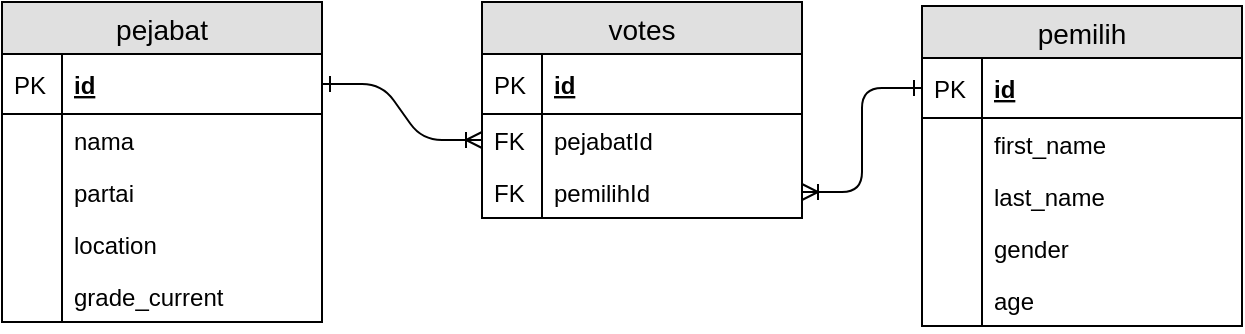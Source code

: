 <mxfile version="11.1.4" type="device"><diagram id="Viyuzp_2nMQtOu6pwjz5" name="Page-1"><mxGraphModel dx="801" dy="415" grid="1" gridSize="10" guides="1" tooltips="1" connect="1" arrows="1" fold="1" page="1" pageScale="1" pageWidth="850" pageHeight="1100" math="0" shadow="0"><root><mxCell id="0"/><mxCell id="1" parent="0"/><mxCell id="XQgX-ILe7CjEdCQZ-BTy-1" value="pejabat" style="swimlane;fontStyle=0;childLayout=stackLayout;horizontal=1;startSize=26;fillColor=#e0e0e0;horizontalStack=0;resizeParent=1;resizeParentMax=0;resizeLast=0;collapsible=1;marginBottom=0;swimlaneFillColor=#ffffff;align=center;fontSize=14;" vertex="1" parent="1"><mxGeometry x="120" y="88" width="160" height="160" as="geometry"/></mxCell><mxCell id="XQgX-ILe7CjEdCQZ-BTy-2" value="id" style="shape=partialRectangle;top=0;left=0;right=0;bottom=1;align=left;verticalAlign=middle;fillColor=none;spacingLeft=34;spacingRight=4;overflow=hidden;rotatable=0;points=[[0,0.5],[1,0.5]];portConstraint=eastwest;dropTarget=0;fontStyle=5;fontSize=12;" vertex="1" parent="XQgX-ILe7CjEdCQZ-BTy-1"><mxGeometry y="26" width="160" height="30" as="geometry"/></mxCell><mxCell id="XQgX-ILe7CjEdCQZ-BTy-3" value="PK" style="shape=partialRectangle;top=0;left=0;bottom=0;fillColor=none;align=left;verticalAlign=middle;spacingLeft=4;spacingRight=4;overflow=hidden;rotatable=0;points=[];portConstraint=eastwest;part=1;fontSize=12;" vertex="1" connectable="0" parent="XQgX-ILe7CjEdCQZ-BTy-2"><mxGeometry width="30" height="30" as="geometry"/></mxCell><mxCell id="XQgX-ILe7CjEdCQZ-BTy-4" value="nama" style="shape=partialRectangle;top=0;left=0;right=0;bottom=0;align=left;verticalAlign=top;fillColor=none;spacingLeft=34;spacingRight=4;overflow=hidden;rotatable=0;points=[[0,0.5],[1,0.5]];portConstraint=eastwest;dropTarget=0;fontSize=12;" vertex="1" parent="XQgX-ILe7CjEdCQZ-BTy-1"><mxGeometry y="56" width="160" height="26" as="geometry"/></mxCell><mxCell id="XQgX-ILe7CjEdCQZ-BTy-5" value="" style="shape=partialRectangle;top=0;left=0;bottom=0;fillColor=none;align=left;verticalAlign=top;spacingLeft=4;spacingRight=4;overflow=hidden;rotatable=0;points=[];portConstraint=eastwest;part=1;fontSize=12;" vertex="1" connectable="0" parent="XQgX-ILe7CjEdCQZ-BTy-4"><mxGeometry width="30" height="26" as="geometry"/></mxCell><mxCell id="XQgX-ILe7CjEdCQZ-BTy-6" value="partai" style="shape=partialRectangle;top=0;left=0;right=0;bottom=0;align=left;verticalAlign=top;fillColor=none;spacingLeft=34;spacingRight=4;overflow=hidden;rotatable=0;points=[[0,0.5],[1,0.5]];portConstraint=eastwest;dropTarget=0;fontSize=12;" vertex="1" parent="XQgX-ILe7CjEdCQZ-BTy-1"><mxGeometry y="82" width="160" height="26" as="geometry"/></mxCell><mxCell id="XQgX-ILe7CjEdCQZ-BTy-7" value="" style="shape=partialRectangle;top=0;left=0;bottom=0;fillColor=none;align=left;verticalAlign=top;spacingLeft=4;spacingRight=4;overflow=hidden;rotatable=0;points=[];portConstraint=eastwest;part=1;fontSize=12;" vertex="1" connectable="0" parent="XQgX-ILe7CjEdCQZ-BTy-6"><mxGeometry width="30" height="26" as="geometry"/></mxCell><mxCell id="XQgX-ILe7CjEdCQZ-BTy-8" value="location" style="shape=partialRectangle;top=0;left=0;right=0;bottom=0;align=left;verticalAlign=top;fillColor=none;spacingLeft=34;spacingRight=4;overflow=hidden;rotatable=0;points=[[0,0.5],[1,0.5]];portConstraint=eastwest;dropTarget=0;fontSize=12;" vertex="1" parent="XQgX-ILe7CjEdCQZ-BTy-1"><mxGeometry y="108" width="160" height="26" as="geometry"/></mxCell><mxCell id="XQgX-ILe7CjEdCQZ-BTy-9" value="" style="shape=partialRectangle;top=0;left=0;bottom=0;fillColor=none;align=left;verticalAlign=top;spacingLeft=4;spacingRight=4;overflow=hidden;rotatable=0;points=[];portConstraint=eastwest;part=1;fontSize=12;" vertex="1" connectable="0" parent="XQgX-ILe7CjEdCQZ-BTy-8"><mxGeometry width="30" height="26" as="geometry"/></mxCell><mxCell id="XQgX-ILe7CjEdCQZ-BTy-12" value="grade_current" style="shape=partialRectangle;top=0;left=0;right=0;bottom=0;align=left;verticalAlign=top;fillColor=none;spacingLeft=34;spacingRight=4;overflow=hidden;rotatable=0;points=[[0,0.5],[1,0.5]];portConstraint=eastwest;dropTarget=0;fontSize=12;" vertex="1" parent="XQgX-ILe7CjEdCQZ-BTy-1"><mxGeometry y="134" width="160" height="26" as="geometry"/></mxCell><mxCell id="XQgX-ILe7CjEdCQZ-BTy-13" value="" style="shape=partialRectangle;top=0;left=0;bottom=0;fillColor=none;align=left;verticalAlign=top;spacingLeft=4;spacingRight=4;overflow=hidden;rotatable=0;points=[];portConstraint=eastwest;part=1;fontSize=12;" vertex="1" connectable="0" parent="XQgX-ILe7CjEdCQZ-BTy-12"><mxGeometry width="30" height="26" as="geometry"/></mxCell><mxCell id="XQgX-ILe7CjEdCQZ-BTy-14" value="votes" style="swimlane;fontStyle=0;childLayout=stackLayout;horizontal=1;startSize=26;fillColor=#e0e0e0;horizontalStack=0;resizeParent=1;resizeParentMax=0;resizeLast=0;collapsible=1;marginBottom=0;swimlaneFillColor=#ffffff;align=center;fontSize=14;" vertex="1" parent="1"><mxGeometry x="360" y="88" width="160" height="108" as="geometry"/></mxCell><mxCell id="XQgX-ILe7CjEdCQZ-BTy-15" value="id" style="shape=partialRectangle;top=0;left=0;right=0;bottom=1;align=left;verticalAlign=middle;fillColor=none;spacingLeft=34;spacingRight=4;overflow=hidden;rotatable=0;points=[[0,0.5],[1,0.5]];portConstraint=eastwest;dropTarget=0;fontStyle=5;fontSize=12;" vertex="1" parent="XQgX-ILe7CjEdCQZ-BTy-14"><mxGeometry y="26" width="160" height="30" as="geometry"/></mxCell><mxCell id="XQgX-ILe7CjEdCQZ-BTy-16" value="PK" style="shape=partialRectangle;top=0;left=0;bottom=0;fillColor=none;align=left;verticalAlign=middle;spacingLeft=4;spacingRight=4;overflow=hidden;rotatable=0;points=[];portConstraint=eastwest;part=1;fontSize=12;" vertex="1" connectable="0" parent="XQgX-ILe7CjEdCQZ-BTy-15"><mxGeometry width="30" height="30" as="geometry"/></mxCell><mxCell id="XQgX-ILe7CjEdCQZ-BTy-17" value="pejabatId" style="shape=partialRectangle;top=0;left=0;right=0;bottom=0;align=left;verticalAlign=top;fillColor=none;spacingLeft=34;spacingRight=4;overflow=hidden;rotatable=0;points=[[0,0.5],[1,0.5]];portConstraint=eastwest;dropTarget=0;fontSize=12;" vertex="1" parent="XQgX-ILe7CjEdCQZ-BTy-14"><mxGeometry y="56" width="160" height="26" as="geometry"/></mxCell><mxCell id="XQgX-ILe7CjEdCQZ-BTy-18" value="FK" style="shape=partialRectangle;top=0;left=0;bottom=0;fillColor=none;align=left;verticalAlign=top;spacingLeft=4;spacingRight=4;overflow=hidden;rotatable=0;points=[];portConstraint=eastwest;part=1;fontSize=12;" vertex="1" connectable="0" parent="XQgX-ILe7CjEdCQZ-BTy-17"><mxGeometry width="30" height="26" as="geometry"/></mxCell><mxCell id="XQgX-ILe7CjEdCQZ-BTy-19" value="pemilihId" style="shape=partialRectangle;top=0;left=0;right=0;bottom=0;align=left;verticalAlign=top;fillColor=none;spacingLeft=34;spacingRight=4;overflow=hidden;rotatable=0;points=[[0,0.5],[1,0.5]];portConstraint=eastwest;dropTarget=0;fontSize=12;" vertex="1" parent="XQgX-ILe7CjEdCQZ-BTy-14"><mxGeometry y="82" width="160" height="26" as="geometry"/></mxCell><mxCell id="XQgX-ILe7CjEdCQZ-BTy-20" value="FK" style="shape=partialRectangle;top=0;left=0;bottom=0;fillColor=none;align=left;verticalAlign=top;spacingLeft=4;spacingRight=4;overflow=hidden;rotatable=0;points=[];portConstraint=eastwest;part=1;fontSize=12;" vertex="1" connectable="0" parent="XQgX-ILe7CjEdCQZ-BTy-19"><mxGeometry width="30" height="26" as="geometry"/></mxCell><mxCell id="XQgX-ILe7CjEdCQZ-BTy-25" value="pemilih" style="swimlane;fontStyle=0;childLayout=stackLayout;horizontal=1;startSize=26;fillColor=#e0e0e0;horizontalStack=0;resizeParent=1;resizeParentMax=0;resizeLast=0;collapsible=1;marginBottom=0;swimlaneFillColor=#ffffff;align=center;fontSize=14;" vertex="1" parent="1"><mxGeometry x="580" y="90" width="160" height="160" as="geometry"/></mxCell><mxCell id="XQgX-ILe7CjEdCQZ-BTy-26" value="id" style="shape=partialRectangle;top=0;left=0;right=0;bottom=1;align=left;verticalAlign=middle;fillColor=none;spacingLeft=34;spacingRight=4;overflow=hidden;rotatable=0;points=[[0,0.5],[1,0.5]];portConstraint=eastwest;dropTarget=0;fontStyle=5;fontSize=12;" vertex="1" parent="XQgX-ILe7CjEdCQZ-BTy-25"><mxGeometry y="26" width="160" height="30" as="geometry"/></mxCell><mxCell id="XQgX-ILe7CjEdCQZ-BTy-27" value="PK" style="shape=partialRectangle;top=0;left=0;bottom=0;fillColor=none;align=left;verticalAlign=middle;spacingLeft=4;spacingRight=4;overflow=hidden;rotatable=0;points=[];portConstraint=eastwest;part=1;fontSize=12;" vertex="1" connectable="0" parent="XQgX-ILe7CjEdCQZ-BTy-26"><mxGeometry width="30" height="30" as="geometry"/></mxCell><mxCell id="XQgX-ILe7CjEdCQZ-BTy-28" value="first_name" style="shape=partialRectangle;top=0;left=0;right=0;bottom=0;align=left;verticalAlign=top;fillColor=none;spacingLeft=34;spacingRight=4;overflow=hidden;rotatable=0;points=[[0,0.5],[1,0.5]];portConstraint=eastwest;dropTarget=0;fontSize=12;" vertex="1" parent="XQgX-ILe7CjEdCQZ-BTy-25"><mxGeometry y="56" width="160" height="26" as="geometry"/></mxCell><mxCell id="XQgX-ILe7CjEdCQZ-BTy-29" value="" style="shape=partialRectangle;top=0;left=0;bottom=0;fillColor=none;align=left;verticalAlign=top;spacingLeft=4;spacingRight=4;overflow=hidden;rotatable=0;points=[];portConstraint=eastwest;part=1;fontSize=12;" vertex="1" connectable="0" parent="XQgX-ILe7CjEdCQZ-BTy-28"><mxGeometry width="30" height="26" as="geometry"/></mxCell><mxCell id="XQgX-ILe7CjEdCQZ-BTy-30" value="last_name" style="shape=partialRectangle;top=0;left=0;right=0;bottom=0;align=left;verticalAlign=top;fillColor=none;spacingLeft=34;spacingRight=4;overflow=hidden;rotatable=0;points=[[0,0.5],[1,0.5]];portConstraint=eastwest;dropTarget=0;fontSize=12;" vertex="1" parent="XQgX-ILe7CjEdCQZ-BTy-25"><mxGeometry y="82" width="160" height="26" as="geometry"/></mxCell><mxCell id="XQgX-ILe7CjEdCQZ-BTy-31" value="" style="shape=partialRectangle;top=0;left=0;bottom=0;fillColor=none;align=left;verticalAlign=top;spacingLeft=4;spacingRight=4;overflow=hidden;rotatable=0;points=[];portConstraint=eastwest;part=1;fontSize=12;" vertex="1" connectable="0" parent="XQgX-ILe7CjEdCQZ-BTy-30"><mxGeometry width="30" height="26" as="geometry"/></mxCell><mxCell id="XQgX-ILe7CjEdCQZ-BTy-32" value="gender" style="shape=partialRectangle;top=0;left=0;right=0;bottom=0;align=left;verticalAlign=top;fillColor=none;spacingLeft=34;spacingRight=4;overflow=hidden;rotatable=0;points=[[0,0.5],[1,0.5]];portConstraint=eastwest;dropTarget=0;fontSize=12;" vertex="1" parent="XQgX-ILe7CjEdCQZ-BTy-25"><mxGeometry y="108" width="160" height="26" as="geometry"/></mxCell><mxCell id="XQgX-ILe7CjEdCQZ-BTy-33" value="" style="shape=partialRectangle;top=0;left=0;bottom=0;fillColor=none;align=left;verticalAlign=top;spacingLeft=4;spacingRight=4;overflow=hidden;rotatable=0;points=[];portConstraint=eastwest;part=1;fontSize=12;" vertex="1" connectable="0" parent="XQgX-ILe7CjEdCQZ-BTy-32"><mxGeometry width="30" height="26" as="geometry"/></mxCell><mxCell id="XQgX-ILe7CjEdCQZ-BTy-36" value="age" style="shape=partialRectangle;top=0;left=0;right=0;bottom=0;align=left;verticalAlign=top;fillColor=none;spacingLeft=34;spacingRight=4;overflow=hidden;rotatable=0;points=[[0,0.5],[1,0.5]];portConstraint=eastwest;dropTarget=0;fontSize=12;" vertex="1" parent="XQgX-ILe7CjEdCQZ-BTy-25"><mxGeometry y="134" width="160" height="26" as="geometry"/></mxCell><mxCell id="XQgX-ILe7CjEdCQZ-BTy-37" value="" style="shape=partialRectangle;top=0;left=0;bottom=0;fillColor=none;align=left;verticalAlign=top;spacingLeft=4;spacingRight=4;overflow=hidden;rotatable=0;points=[];portConstraint=eastwest;part=1;fontSize=12;" vertex="1" connectable="0" parent="XQgX-ILe7CjEdCQZ-BTy-36"><mxGeometry width="30" height="26" as="geometry"/></mxCell><mxCell id="XQgX-ILe7CjEdCQZ-BTy-38" value="" style="edgeStyle=entityRelationEdgeStyle;fontSize=12;html=1;endArrow=ERoneToMany;exitX=1;exitY=0.5;exitDx=0;exitDy=0;entryX=0;entryY=0.5;entryDx=0;entryDy=0;startArrow=ERone;startFill=0;" edge="1" parent="1" source="XQgX-ILe7CjEdCQZ-BTy-2" target="XQgX-ILe7CjEdCQZ-BTy-17"><mxGeometry width="100" height="100" relative="1" as="geometry"><mxPoint x="140" y="370" as="sourcePoint"/><mxPoint x="240" y="270" as="targetPoint"/></mxGeometry></mxCell><mxCell id="XQgX-ILe7CjEdCQZ-BTy-39" value="" style="edgeStyle=orthogonalEdgeStyle;fontSize=12;html=1;endArrow=ERoneToMany;entryX=1;entryY=0.5;entryDx=0;entryDy=0;exitX=0;exitY=0.5;exitDx=0;exitDy=0;startArrow=ERone;startFill=0;" edge="1" parent="1" source="XQgX-ILe7CjEdCQZ-BTy-26" target="XQgX-ILe7CjEdCQZ-BTy-19"><mxGeometry width="100" height="100" relative="1" as="geometry"><mxPoint x="370" y="346" as="sourcePoint"/><mxPoint x="470" y="246" as="targetPoint"/></mxGeometry></mxCell></root></mxGraphModel></diagram></mxfile>